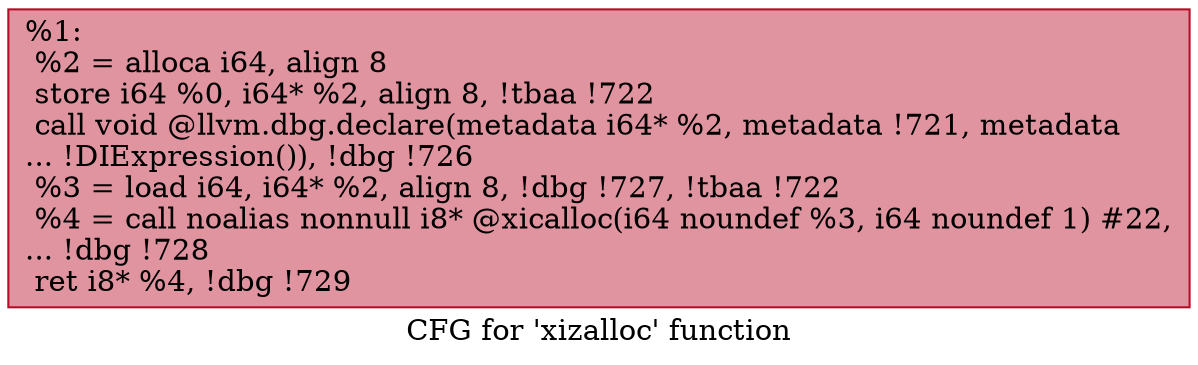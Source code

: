 digraph "CFG for 'xizalloc' function" {
	label="CFG for 'xizalloc' function";

	Node0x264a1d0 [shape=record,color="#b70d28ff", style=filled, fillcolor="#b70d2870",label="{%1:\l  %2 = alloca i64, align 8\l  store i64 %0, i64* %2, align 8, !tbaa !722\l  call void @llvm.dbg.declare(metadata i64* %2, metadata !721, metadata\l... !DIExpression()), !dbg !726\l  %3 = load i64, i64* %2, align 8, !dbg !727, !tbaa !722\l  %4 = call noalias nonnull i8* @xicalloc(i64 noundef %3, i64 noundef 1) #22,\l... !dbg !728\l  ret i8* %4, !dbg !729\l}"];
}

